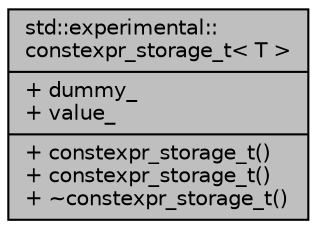 digraph "std::experimental::constexpr_storage_t&lt; T &gt;"
{
 // INTERACTIVE_SVG=YES
  edge [fontname="Helvetica",fontsize="10",labelfontname="Helvetica",labelfontsize="10"];
  node [fontname="Helvetica",fontsize="10",shape=record];
  Node1 [label="{std::experimental::\lconstexpr_storage_t\< T \>\n|+ dummy_\l+ value_\l|+ constexpr_storage_t()\l+ constexpr_storage_t()\l+ ~constexpr_storage_t()\l}",height=0.2,width=0.4,color="black", fillcolor="grey75", style="filled", fontcolor="black"];
}
